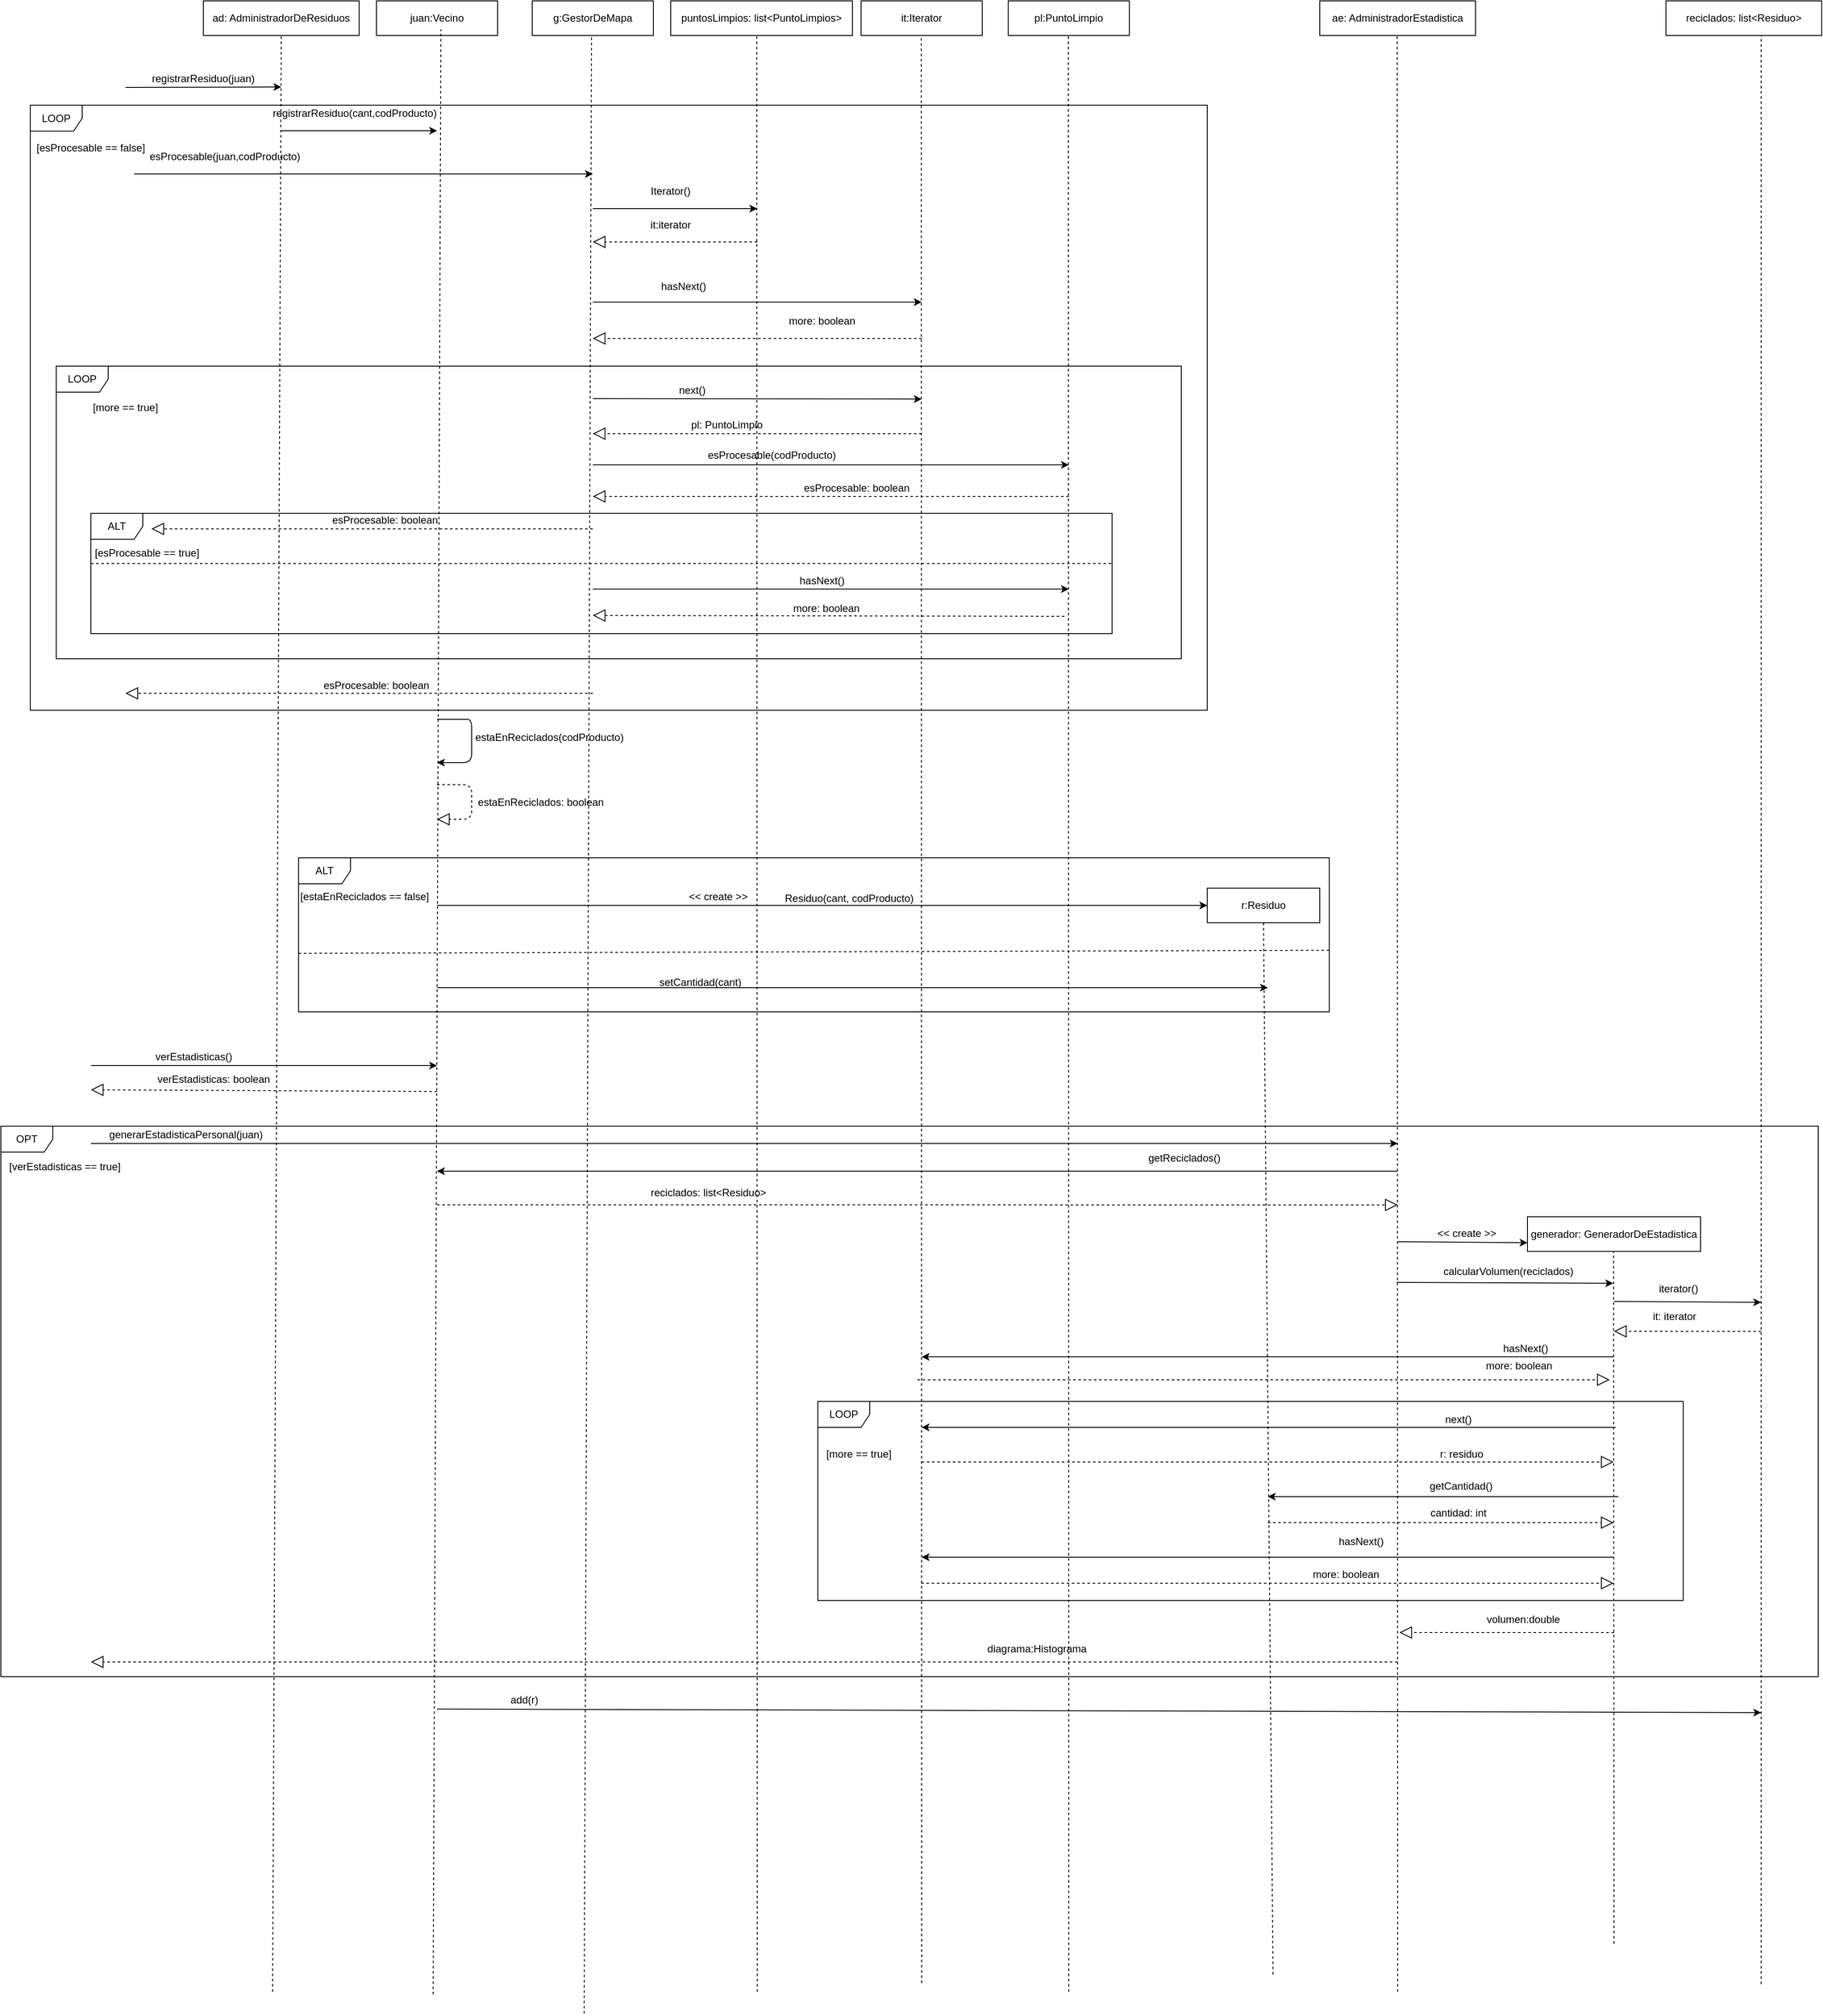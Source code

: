 <mxfile version="10.7.7" type="google"><diagram id="Yv37U2m92NdkImj4L7zf" name="Page-1"><mxGraphModel dx="1907" dy="484" grid="1" gridSize="10" guides="1" tooltips="1" connect="1" arrows="1" fold="1" page="1" pageScale="1" pageWidth="827" pageHeight="1169" math="0" shadow="0"><root><mxCell id="0"/><mxCell id="1" parent="0"/><mxCell id="UpBcacn9_H_8wH8GgSFQ-1" value="ad: AdministradorDeResiduos" style="rounded=0;whiteSpace=wrap;html=1;" parent="1" vertex="1"><mxGeometry x="10" y="20" width="180" height="40" as="geometry"/></mxCell><mxCell id="UpBcacn9_H_8wH8GgSFQ-2" value="" style="endArrow=none;dashed=1;html=1;entryX=0.5;entryY=1;entryDx=0;entryDy=0;" parent="1" target="UpBcacn9_H_8wH8GgSFQ-1" edge="1"><mxGeometry width="50" height="50" relative="1" as="geometry"><mxPoint x="90" y="2320" as="sourcePoint"/><mxPoint x="70" y="80" as="targetPoint"/></mxGeometry></mxCell><mxCell id="UpBcacn9_H_8wH8GgSFQ-3" value="juan:Vecino" style="rounded=0;whiteSpace=wrap;html=1;" parent="1" vertex="1"><mxGeometry x="210" y="20" width="140" height="40" as="geometry"/></mxCell><mxCell id="UpBcacn9_H_8wH8GgSFQ-4" value="g:GestorDeMapa" style="rounded=0;whiteSpace=wrap;html=1;" parent="1" vertex="1"><mxGeometry x="390" y="20" width="140" height="40" as="geometry"/></mxCell><mxCell id="UpBcacn9_H_8wH8GgSFQ-5" value="puntosLimpios: list&amp;lt;PuntoLimpios&amp;gt;" style="rounded=0;whiteSpace=wrap;html=1;" parent="1" vertex="1"><mxGeometry x="550" y="20" width="210" height="40" as="geometry"/></mxCell><mxCell id="UpBcacn9_H_8wH8GgSFQ-6" value="it:Iterator" style="rounded=0;whiteSpace=wrap;html=1;" parent="1" vertex="1"><mxGeometry x="770" y="20" width="140" height="40" as="geometry"/></mxCell><mxCell id="UpBcacn9_H_8wH8GgSFQ-8" value="" style="endArrow=none;dashed=1;html=1;entryX=0.5;entryY=1;entryDx=0;entryDy=0;" parent="1" edge="1"><mxGeometry width="50" height="50" relative="1" as="geometry"><mxPoint x="275.5" y="2323" as="sourcePoint"/><mxPoint x="284.5" y="53" as="targetPoint"/></mxGeometry></mxCell><mxCell id="UpBcacn9_H_8wH8GgSFQ-10" value="" style="endArrow=none;dashed=1;html=1;entryX=0.5;entryY=1;entryDx=0;entryDy=0;" parent="1" edge="1"><mxGeometry width="50" height="50" relative="1" as="geometry"><mxPoint x="650" y="2320" as="sourcePoint"/><mxPoint x="649.5" y="60" as="targetPoint"/></mxGeometry></mxCell><mxCell id="UpBcacn9_H_8wH8GgSFQ-11" value="" style="endArrow=none;dashed=1;html=1;entryX=0.5;entryY=1;entryDx=0;entryDy=0;" parent="1" edge="1"><mxGeometry width="50" height="50" relative="1" as="geometry"><mxPoint x="840" y="2310" as="sourcePoint"/><mxPoint x="839.5" y="60" as="targetPoint"/></mxGeometry></mxCell><mxCell id="UpBcacn9_H_8wH8GgSFQ-12" value="" style="endArrow=classic;html=1;" parent="1" edge="1"><mxGeometry width="50" height="50" relative="1" as="geometry"><mxPoint x="-80" y="120" as="sourcePoint"/><mxPoint x="100" y="119.5" as="targetPoint"/><Array as="points"/></mxGeometry></mxCell><mxCell id="UpBcacn9_H_8wH8GgSFQ-13" value="registrarResiduo(juan)" style="text;html=1;strokeColor=none;fillColor=none;align=center;verticalAlign=middle;whiteSpace=wrap;rounded=0;" parent="1" vertex="1"><mxGeometry x="-10" y="100" width="40" height="20" as="geometry"/></mxCell><mxCell id="UpBcacn9_H_8wH8GgSFQ-14" value="" style="endArrow=classic;html=1;" parent="1" edge="1"><mxGeometry width="50" height="50" relative="1" as="geometry"><mxPoint x="100" y="170" as="sourcePoint"/><mxPoint x="280" y="170" as="targetPoint"/><Array as="points"/></mxGeometry></mxCell><mxCell id="UpBcacn9_H_8wH8GgSFQ-15" value="registrarResiduo(cant,codProducto)" style="text;html=1;strokeColor=none;fillColor=none;align=center;verticalAlign=middle;whiteSpace=wrap;rounded=0;" parent="1" vertex="1"><mxGeometry x="70" y="140" width="230" height="20" as="geometry"/></mxCell><mxCell id="UpBcacn9_H_8wH8GgSFQ-18" value="" style="endArrow=classic;html=1;" parent="1" edge="1"><mxGeometry width="50" height="50" relative="1" as="geometry"><mxPoint x="-70" y="220" as="sourcePoint"/><mxPoint x="460" y="220" as="targetPoint"/><Array as="points"/></mxGeometry></mxCell><mxCell id="UpBcacn9_H_8wH8GgSFQ-19" value="esProcesable(juan,codProducto)" style="text;html=1;strokeColor=none;fillColor=none;align=center;verticalAlign=middle;whiteSpace=wrap;rounded=0;" parent="1" vertex="1"><mxGeometry x="-80" y="190" width="230" height="20" as="geometry"/></mxCell><mxCell id="UpBcacn9_H_8wH8GgSFQ-20" value="" style="endArrow=classic;html=1;" parent="1" edge="1"><mxGeometry width="50" height="50" relative="1" as="geometry"><mxPoint x="460" y="260" as="sourcePoint"/><mxPoint x="650" y="260" as="targetPoint"/><Array as="points"/></mxGeometry></mxCell><mxCell id="UpBcacn9_H_8wH8GgSFQ-21" value="Iterator()" style="text;html=1;strokeColor=none;fillColor=none;align=center;verticalAlign=middle;whiteSpace=wrap;rounded=0;" parent="1" vertex="1"><mxGeometry x="435" y="230" width="230" height="20" as="geometry"/></mxCell><mxCell id="UpBcacn9_H_8wH8GgSFQ-22" value="" style="endArrow=classic;html=1;" parent="1" edge="1"><mxGeometry width="50" height="50" relative="1" as="geometry"><mxPoint x="460" y="368" as="sourcePoint"/><mxPoint x="840" y="368" as="targetPoint"/><Array as="points"/></mxGeometry></mxCell><mxCell id="UpBcacn9_H_8wH8GgSFQ-23" value="hasNext()" style="text;html=1;strokeColor=none;fillColor=none;align=center;verticalAlign=middle;whiteSpace=wrap;rounded=0;" parent="1" vertex="1"><mxGeometry x="450" y="340" width="230" height="20" as="geometry"/></mxCell><mxCell id="UpBcacn9_H_8wH8GgSFQ-25" value="it:iterator" style="text;html=1;strokeColor=none;fillColor=none;align=center;verticalAlign=middle;whiteSpace=wrap;rounded=0;" parent="1" vertex="1"><mxGeometry x="435" y="268.5" width="230" height="20" as="geometry"/></mxCell><mxCell id="UpBcacn9_H_8wH8GgSFQ-28" value="" style="endArrow=block;dashed=1;endFill=0;endSize=12;html=1;" parent="1" edge="1"><mxGeometry width="160" relative="1" as="geometry"><mxPoint x="650" y="298.5" as="sourcePoint"/><mxPoint x="460" y="298.5" as="targetPoint"/></mxGeometry></mxCell><mxCell id="UpBcacn9_H_8wH8GgSFQ-29" value="more: boolean" style="text;html=1;strokeColor=none;fillColor=none;align=center;verticalAlign=middle;whiteSpace=wrap;rounded=0;" parent="1" vertex="1"><mxGeometry x="610" y="380" width="230" height="20" as="geometry"/></mxCell><mxCell id="UpBcacn9_H_8wH8GgSFQ-30" value="" style="endArrow=block;dashed=1;endFill=0;endSize=12;html=1;" parent="1" edge="1"><mxGeometry width="160" relative="1" as="geometry"><mxPoint x="840" y="410" as="sourcePoint"/><mxPoint x="460" y="410" as="targetPoint"/></mxGeometry></mxCell><mxCell id="UpBcacn9_H_8wH8GgSFQ-31" value="ALT" style="shape=umlFrame;whiteSpace=wrap;html=1;" parent="1" vertex="1"><mxGeometry x="-120" y="612" width="1180" height="139" as="geometry"/></mxCell><mxCell id="UpBcacn9_H_8wH8GgSFQ-32" value="[more == true]" style="text;html=1;strokeColor=none;fillColor=none;align=center;verticalAlign=middle;whiteSpace=wrap;rounded=0;" parent="1" vertex="1"><mxGeometry x="-120" y="480" width="80" height="20" as="geometry"/></mxCell><mxCell id="UpBcacn9_H_8wH8GgSFQ-34" value="next()" style="text;html=1;strokeColor=none;fillColor=none;align=center;verticalAlign=middle;whiteSpace=wrap;rounded=0;" parent="1" vertex="1"><mxGeometry x="460" y="460" width="230" height="20" as="geometry"/></mxCell><mxCell id="UpBcacn9_H_8wH8GgSFQ-36" value="" style="endArrow=classic;html=1;" parent="1" edge="1"><mxGeometry width="50" height="50" relative="1" as="geometry"><mxPoint x="460" y="479.5" as="sourcePoint"/><mxPoint x="840" y="480" as="targetPoint"/><Array as="points"/></mxGeometry></mxCell><mxCell id="UpBcacn9_H_8wH8GgSFQ-37" value="" style="endArrow=block;dashed=1;endFill=0;endSize=12;html=1;" parent="1" edge="1"><mxGeometry width="160" relative="1" as="geometry"><mxPoint x="840" y="520" as="sourcePoint"/><mxPoint x="460" y="520" as="targetPoint"/></mxGeometry></mxCell><mxCell id="UpBcacn9_H_8wH8GgSFQ-38" value="pl: PuntoLimpio" style="text;html=1;strokeColor=none;fillColor=none;align=center;verticalAlign=middle;whiteSpace=wrap;rounded=0;" parent="1" vertex="1"><mxGeometry x="500" y="500" width="230" height="20" as="geometry"/></mxCell><mxCell id="UpBcacn9_H_8wH8GgSFQ-39" value="pl:PuntoLimpio" style="rounded=0;whiteSpace=wrap;html=1;" parent="1" vertex="1"><mxGeometry x="940" y="20" width="140" height="40" as="geometry"/></mxCell><mxCell id="UpBcacn9_H_8wH8GgSFQ-40" value="" style="endArrow=none;dashed=1;html=1;entryX=0.5;entryY=1;entryDx=0;entryDy=0;" parent="1" edge="1"><mxGeometry width="50" height="50" relative="1" as="geometry"><mxPoint x="1010" y="2320" as="sourcePoint"/><mxPoint x="1009.5" y="60" as="targetPoint"/></mxGeometry></mxCell><mxCell id="UpBcacn9_H_8wH8GgSFQ-41" value="esProcesable(codProducto)" style="text;html=1;strokeColor=none;fillColor=none;align=center;verticalAlign=middle;whiteSpace=wrap;rounded=0;" parent="1" vertex="1"><mxGeometry x="552" y="534.5" width="230" height="20" as="geometry"/></mxCell><mxCell id="UpBcacn9_H_8wH8GgSFQ-42" value="" style="endArrow=classic;html=1;" parent="1" edge="1"><mxGeometry width="50" height="50" relative="1" as="geometry"><mxPoint x="460" y="556" as="sourcePoint"/><mxPoint x="1010" y="556" as="targetPoint"/><Array as="points"/></mxGeometry></mxCell><mxCell id="UpBcacn9_H_8wH8GgSFQ-43" value="" style="endArrow=block;dashed=1;endFill=0;endSize=12;html=1;" parent="1" edge="1"><mxGeometry width="160" relative="1" as="geometry"><mxPoint x="1010" y="592.5" as="sourcePoint"/><mxPoint x="460" y="592.5" as="targetPoint"/></mxGeometry></mxCell><mxCell id="UpBcacn9_H_8wH8GgSFQ-44" value="esProcesable: boolean" style="text;html=1;strokeColor=none;fillColor=none;align=center;verticalAlign=middle;whiteSpace=wrap;rounded=0;" parent="1" vertex="1"><mxGeometry x="650" y="573" width="230" height="20" as="geometry"/></mxCell><mxCell id="UpBcacn9_H_8wH8GgSFQ-45" value="" style="endArrow=classic;html=1;" parent="1" edge="1"><mxGeometry width="50" height="50" relative="1" as="geometry"><mxPoint x="460" y="699.5" as="sourcePoint"/><mxPoint x="1010" y="699.5" as="targetPoint"/><Array as="points"/></mxGeometry></mxCell><mxCell id="UpBcacn9_H_8wH8GgSFQ-46" value="hasNext()" style="text;html=1;strokeColor=none;fillColor=none;align=center;verticalAlign=middle;whiteSpace=wrap;rounded=0;" parent="1" vertex="1"><mxGeometry x="610" y="680" width="230" height="20" as="geometry"/></mxCell><mxCell id="UpBcacn9_H_8wH8GgSFQ-47" value="more: boolean" style="text;html=1;strokeColor=none;fillColor=none;align=center;verticalAlign=middle;whiteSpace=wrap;rounded=0;" parent="1" vertex="1"><mxGeometry x="615" y="711.5" width="230" height="20" as="geometry"/></mxCell><mxCell id="UpBcacn9_H_8wH8GgSFQ-48" value="" style="endArrow=block;dashed=1;endFill=0;endSize=12;html=1;" parent="1" edge="1"><mxGeometry width="160" relative="1" as="geometry"><mxPoint x="1005" y="731" as="sourcePoint"/><mxPoint x="460" y="730" as="targetPoint"/></mxGeometry></mxCell><mxCell id="UpBcacn9_H_8wH8GgSFQ-50" value="" style="endArrow=block;dashed=1;endFill=0;endSize=12;html=1;" parent="1" edge="1"><mxGeometry width="160" relative="1" as="geometry"><mxPoint x="460" y="630" as="sourcePoint"/><mxPoint x="-50" y="630" as="targetPoint"/></mxGeometry></mxCell><mxCell id="UpBcacn9_H_8wH8GgSFQ-51" value="esProcesable: boolean" style="text;html=1;strokeColor=none;fillColor=none;align=center;verticalAlign=middle;whiteSpace=wrap;rounded=0;" parent="1" vertex="1"><mxGeometry x="130" y="610" width="180" height="20" as="geometry"/></mxCell><mxCell id="UpBcacn9_H_8wH8GgSFQ-53" value="[esProcesable == true]" style="text;html=1;strokeColor=none;fillColor=none;align=center;verticalAlign=middle;whiteSpace=wrap;rounded=0;" parent="1" vertex="1"><mxGeometry x="-120" y="648" width="130" height="20" as="geometry"/></mxCell><mxCell id="UpBcacn9_H_8wH8GgSFQ-54" value="" style="endArrow=none;dashed=1;html=1;" parent="1" edge="1"><mxGeometry width="50" height="50" relative="1" as="geometry"><mxPoint x="-120" y="670" as="sourcePoint"/><mxPoint x="1062" y="670" as="targetPoint"/><Array as="points"><mxPoint x="-30" y="670"/></Array></mxGeometry></mxCell><mxCell id="UpBcacn9_H_8wH8GgSFQ-61" value="LOOP" style="shape=umlFrame;whiteSpace=wrap;html=1;width=60;height=30;" parent="1" vertex="1"><mxGeometry x="-160" y="442" width="1300" height="338" as="geometry"/></mxCell><mxCell id="UpBcacn9_H_8wH8GgSFQ-63" value="" style="endArrow=none;dashed=1;html=1;entryX=0.5;entryY=1;entryDx=0;entryDy=0;" parent="1" edge="1"><mxGeometry width="50" height="50" relative="1" as="geometry"><mxPoint x="450" y="2345.263" as="sourcePoint"/><mxPoint x="458.5" y="60" as="targetPoint"/></mxGeometry></mxCell><mxCell id="UpBcacn9_H_8wH8GgSFQ-64" value="esProcesable: boolean" style="text;html=1;strokeColor=none;fillColor=none;align=center;verticalAlign=middle;whiteSpace=wrap;rounded=0;" parent="1" vertex="1"><mxGeometry x="95" y="801.429" width="230" height="20" as="geometry"/></mxCell><mxCell id="UpBcacn9_H_8wH8GgSFQ-65" value="" style="endArrow=block;dashed=1;endFill=0;endSize=12;html=1;" parent="1" edge="1"><mxGeometry width="160" relative="1" as="geometry"><mxPoint x="460" y="820" as="sourcePoint"/><mxPoint x="-80" y="820" as="targetPoint"/></mxGeometry></mxCell><mxCell id="UpBcacn9_H_8wH8GgSFQ-68" value="LOOP" style="shape=umlFrame;whiteSpace=wrap;html=1;width=60;height=30;" parent="1" vertex="1"><mxGeometry x="-190" y="140.5" width="1360" height="699" as="geometry"/></mxCell><mxCell id="UpBcacn9_H_8wH8GgSFQ-69" value="[esProcesable == false]" style="text;html=1;strokeColor=none;fillColor=none;align=center;verticalAlign=middle;whiteSpace=wrap;rounded=0;" parent="1" vertex="1"><mxGeometry x="-200" y="180" width="160" height="20" as="geometry"/></mxCell><mxCell id="UpBcacn9_H_8wH8GgSFQ-70" value="" style="endArrow=classic;html=1;" parent="1" edge="1"><mxGeometry width="50" height="50" relative="1" as="geometry"><mxPoint x="280" y="850" as="sourcePoint"/><mxPoint x="280" y="900" as="targetPoint"/><Array as="points"><mxPoint x="300" y="850"/><mxPoint x="320" y="850"/><mxPoint x="320" y="900"/></Array></mxGeometry></mxCell><mxCell id="UpBcacn9_H_8wH8GgSFQ-71" value="estaEnReciclados(codProducto)" style="text;html=1;strokeColor=none;fillColor=none;align=center;verticalAlign=middle;whiteSpace=wrap;rounded=0;" parent="1" vertex="1"><mxGeometry x="320" y="860.5" width="180" height="20" as="geometry"/></mxCell><mxCell id="UpBcacn9_H_8wH8GgSFQ-72" value="" style="endArrow=block;dashed=1;endFill=0;endSize=12;html=1;" parent="1" edge="1"><mxGeometry width="160" relative="1" as="geometry"><mxPoint x="280" y="925.5" as="sourcePoint"/><mxPoint x="280" y="965.5" as="targetPoint"/><Array as="points"><mxPoint x="320" y="925.5"/><mxPoint x="320" y="965.5"/></Array></mxGeometry></mxCell><mxCell id="UpBcacn9_H_8wH8GgSFQ-73" value="estaEnReciclados: boolean" style="text;html=1;strokeColor=none;fillColor=none;align=center;verticalAlign=middle;whiteSpace=wrap;rounded=0;" parent="1" vertex="1"><mxGeometry x="320" y="935.5" width="160" height="20" as="geometry"/></mxCell><mxCell id="UpBcacn9_H_8wH8GgSFQ-74" value="" style="endArrow=classic;html=1;" parent="1" edge="1"><mxGeometry width="50" height="50" relative="1" as="geometry"><mxPoint x="280" y="1065" as="sourcePoint"/><mxPoint x="1170" y="1065" as="targetPoint"/></mxGeometry></mxCell><mxCell id="UpBcacn9_H_8wH8GgSFQ-75" value="r:Residuo" style="rounded=0;whiteSpace=wrap;html=1;" parent="1" vertex="1"><mxGeometry x="1170" y="1045" width="130" height="40" as="geometry"/></mxCell><mxCell id="UpBcacn9_H_8wH8GgSFQ-76" value="&amp;lt;&amp;lt; create &amp;gt;&amp;gt;" style="text;html=1;resizable=0;points=[];autosize=1;align=left;verticalAlign=top;spacingTop=-4;" parent="1" vertex="1"><mxGeometry x="569" y="1045" width="80" height="20" as="geometry"/></mxCell><mxCell id="UpBcacn9_H_8wH8GgSFQ-79" value="Residuo(cant, codProducto)" style="text;html=1;resizable=0;points=[];autosize=1;align=left;verticalAlign=top;spacingTop=-4;" parent="1" vertex="1"><mxGeometry x="680" y="1047" width="160" height="20" as="geometry"/></mxCell><mxCell id="UpBcacn9_H_8wH8GgSFQ-80" value="" style="endArrow=none;dashed=1;html=1;entryX=0.5;entryY=1;entryDx=0;entryDy=0;" parent="1" edge="1"><mxGeometry width="50" height="50" relative="1" as="geometry"><mxPoint x="1246" y="2300" as="sourcePoint"/><mxPoint x="1235" y="1085" as="targetPoint"/></mxGeometry></mxCell><mxCell id="UpBcacn9_H_8wH8GgSFQ-81" value="" style="endArrow=classic;html=1;" parent="1" edge="1"><mxGeometry width="50" height="50" relative="1" as="geometry"><mxPoint x="-120" y="1250" as="sourcePoint"/><mxPoint x="280" y="1250.0" as="targetPoint"/><Array as="points"/></mxGeometry></mxCell><mxCell id="UpBcacn9_H_8wH8GgSFQ-82" value="verEstadisticas()" style="text;html=1;strokeColor=none;fillColor=none;align=center;verticalAlign=middle;whiteSpace=wrap;rounded=0;" parent="1" vertex="1"><mxGeometry x="-91" y="1230" width="180" height="20" as="geometry"/></mxCell><mxCell id="UpBcacn9_H_8wH8GgSFQ-83" value="" style="endArrow=classic;html=1;" parent="1" edge="1"><mxGeometry width="50" height="50" relative="1" as="geometry"><mxPoint x="280" y="1160.0" as="sourcePoint"/><mxPoint x="1240" y="1160" as="targetPoint"/></mxGeometry></mxCell><mxCell id="UpBcacn9_H_8wH8GgSFQ-84" value="setCantidad(cant)" style="text;html=1;resizable=0;points=[];autosize=1;align=left;verticalAlign=top;spacingTop=-4;" parent="1" vertex="1"><mxGeometry x="535" y="1144" width="110" height="20" as="geometry"/></mxCell><mxCell id="UpBcacn9_H_8wH8GgSFQ-85" value="ALT" style="shape=umlFrame;whiteSpace=wrap;html=1;" parent="1" vertex="1"><mxGeometry x="120" y="1010" width="1191" height="178" as="geometry"/></mxCell><mxCell id="UpBcacn9_H_8wH8GgSFQ-88" value="" style="endArrow=none;dashed=1;html=1;entryX=1;entryY=0.6;entryDx=0;entryDy=0;entryPerimeter=0;exitX=0;exitY=0.62;exitDx=0;exitDy=0;exitPerimeter=0;" parent="1" source="UpBcacn9_H_8wH8GgSFQ-85" target="UpBcacn9_H_8wH8GgSFQ-85" edge="1"><mxGeometry width="50" height="50" relative="1" as="geometry"><mxPoint x="170" y="1120" as="sourcePoint"/><mxPoint x="1310" y="1110" as="targetPoint"/><Array as="points"/></mxGeometry></mxCell><mxCell id="UpBcacn9_H_8wH8GgSFQ-89" value="[estaEnReciclados == false]" style="text;html=1;resizable=0;points=[];autosize=1;align=left;verticalAlign=top;spacingTop=-4;" parent="1" vertex="1"><mxGeometry x="120" y="1045" width="160" height="20" as="geometry"/></mxCell><mxCell id="UpBcacn9_H_8wH8GgSFQ-91" value="" style="endArrow=block;dashed=1;endFill=0;endSize=12;html=1;" parent="1" edge="1"><mxGeometry width="160" relative="1" as="geometry"><mxPoint x="280" y="1280" as="sourcePoint"/><mxPoint x="-120" y="1278" as="targetPoint"/></mxGeometry></mxCell><mxCell id="UpBcacn9_H_8wH8GgSFQ-92" value="verEstadisticas: boolean" style="text;html=1;resizable=0;points=[];autosize=1;align=left;verticalAlign=top;spacingTop=-4;" parent="1" vertex="1"><mxGeometry x="-45" y="1256" width="150" height="20" as="geometry"/></mxCell><mxCell id="UpBcacn9_H_8wH8GgSFQ-93" value="ae: AdministradorEstadistica" style="rounded=0;whiteSpace=wrap;html=1;" parent="1" vertex="1"><mxGeometry x="1300" y="20" width="180" height="40" as="geometry"/></mxCell><mxCell id="UpBcacn9_H_8wH8GgSFQ-94" value="generador: GeneradorDeEstadistica" style="rounded=0;whiteSpace=wrap;html=1;" parent="1" vertex="1"><mxGeometry x="1540" y="1424.676" width="200" height="40" as="geometry"/></mxCell><mxCell id="UpBcacn9_H_8wH8GgSFQ-95" value="" style="endArrow=none;dashed=1;html=1;entryX=0.5;entryY=1;entryDx=0;entryDy=0;" parent="1" edge="1"><mxGeometry width="50" height="50" relative="1" as="geometry"><mxPoint x="1390" y="2320" as="sourcePoint"/><mxPoint x="1389.5" y="60" as="targetPoint"/></mxGeometry></mxCell><mxCell id="UpBcacn9_H_8wH8GgSFQ-96" value="" style="endArrow=none;dashed=1;html=1;entryX=0.5;entryY=1;entryDx=0;entryDy=0;" parent="1" edge="1"><mxGeometry width="50" height="50" relative="1" as="geometry"><mxPoint x="1640" y="2264.5" as="sourcePoint"/><mxPoint x="1639.5" y="1464.824" as="targetPoint"/></mxGeometry></mxCell><mxCell id="UpBcacn9_H_8wH8GgSFQ-97" value="" style="endArrow=classic;html=1;" parent="1" edge="1"><mxGeometry width="50" height="50" relative="1" as="geometry"><mxPoint x="-120" y="1340" as="sourcePoint"/><mxPoint x="1390" y="1340" as="targetPoint"/><Array as="points"/></mxGeometry></mxCell><mxCell id="UpBcacn9_H_8wH8GgSFQ-98" value="generarEstadisticaPersonal(juan)" style="text;html=1;strokeColor=none;fillColor=none;align=center;verticalAlign=middle;whiteSpace=wrap;rounded=0;" parent="1" vertex="1"><mxGeometry x="-100" y="1320" width="180" height="20" as="geometry"/></mxCell><mxCell id="UpBcacn9_H_8wH8GgSFQ-99" value="" style="endArrow=classic;html=1;entryX=0;entryY=0.75;entryDx=0;entryDy=0;" parent="1" target="UpBcacn9_H_8wH8GgSFQ-94" edge="1"><mxGeometry width="50" height="50" relative="1" as="geometry"><mxPoint x="1390" y="1453.5" as="sourcePoint"/><mxPoint x="1440" y="1428.794" as="targetPoint"/></mxGeometry></mxCell><mxCell id="UpBcacn9_H_8wH8GgSFQ-100" value="&amp;lt;&amp;lt; create &amp;gt;&amp;gt;" style="text;html=1;resizable=0;points=[];autosize=1;align=left;verticalAlign=top;spacingTop=-4;" parent="1" vertex="1"><mxGeometry x="1434" y="1433.5" width="80" height="20" as="geometry"/></mxCell><mxCell id="UpBcacn9_H_8wH8GgSFQ-101" value="" style="endArrow=classic;html=1;" parent="1" edge="1"><mxGeometry width="50" height="50" relative="1" as="geometry"><mxPoint x="1390" y="1372" as="sourcePoint"/><mxPoint x="280" y="1372" as="targetPoint"/><Array as="points"/></mxGeometry></mxCell><mxCell id="UpBcacn9_H_8wH8GgSFQ-103" value="getReciclados()" style="text;html=1;resizable=0;points=[];autosize=1;align=left;verticalAlign=top;spacingTop=-4;" parent="1" vertex="1"><mxGeometry x="1100" y="1347" width="100" height="20" as="geometry"/></mxCell><mxCell id="UpBcacn9_H_8wH8GgSFQ-104" value="" style="endArrow=block;dashed=1;endFill=0;endSize=12;html=1;" parent="1" edge="1"><mxGeometry width="160" relative="1" as="geometry"><mxPoint x="280" y="1410.824" as="sourcePoint"/><mxPoint x="1390" y="1411" as="targetPoint"/></mxGeometry></mxCell><mxCell id="UpBcacn9_H_8wH8GgSFQ-105" value="reciclados: list&amp;lt;Residuo&amp;gt;" style="text;html=1;resizable=0;points=[];autosize=1;align=left;verticalAlign=top;spacingTop=-4;" parent="1" vertex="1"><mxGeometry x="525" y="1387" width="150" height="20" as="geometry"/></mxCell><mxCell id="UpBcacn9_H_8wH8GgSFQ-106" value="" style="endArrow=classic;html=1;" parent="1" edge="1"><mxGeometry width="50" height="50" relative="1" as="geometry"><mxPoint x="1389.0" y="1500.5" as="sourcePoint"/><mxPoint x="1639" y="1501.5" as="targetPoint"/></mxGeometry></mxCell><mxCell id="UpBcacn9_H_8wH8GgSFQ-107" value="calcularVolumen(reciclados)" style="text;html=1;resizable=0;points=[];autosize=1;align=left;verticalAlign=top;spacingTop=-4;" parent="1" vertex="1"><mxGeometry x="1441" y="1477.5" width="170" height="20" as="geometry"/></mxCell><mxCell id="UpBcacn9_H_8wH8GgSFQ-108" value="reciclados: list&amp;lt;Residuo&amp;gt;" style="rounded=0;whiteSpace=wrap;html=1;" parent="1" vertex="1"><mxGeometry x="1700" y="20" width="180" height="40" as="geometry"/></mxCell><mxCell id="UpBcacn9_H_8wH8GgSFQ-109" value="" style="endArrow=none;dashed=1;html=1;entryX=0.5;entryY=1;entryDx=0;entryDy=0;" parent="1" edge="1"><mxGeometry width="50" height="50" relative="1" as="geometry"><mxPoint x="1810" y="2311.176" as="sourcePoint"/><mxPoint x="1810" y="60" as="targetPoint"/></mxGeometry></mxCell><mxCell id="UpBcacn9_H_8wH8GgSFQ-110" value="" style="endArrow=classic;html=1;" parent="1" edge="1"><mxGeometry width="50" height="50" relative="1" as="geometry"><mxPoint x="1640.0" y="1522.5" as="sourcePoint"/><mxPoint x="1810" y="1523.5" as="targetPoint"/></mxGeometry></mxCell><mxCell id="UpBcacn9_H_8wH8GgSFQ-111" value="iterator()" style="text;html=1;resizable=0;points=[];autosize=1;align=left;verticalAlign=top;spacingTop=-4;" parent="1" vertex="1"><mxGeometry x="1690" y="1497.5" width="60" height="20" as="geometry"/></mxCell><mxCell id="UpBcacn9_H_8wH8GgSFQ-112" value="" style="endArrow=block;dashed=1;endFill=0;endSize=12;html=1;" parent="1" edge="1"><mxGeometry width="160" relative="1" as="geometry"><mxPoint x="1810" y="1557.176" as="sourcePoint"/><mxPoint x="1640" y="1557" as="targetPoint"/></mxGeometry></mxCell><mxCell id="UpBcacn9_H_8wH8GgSFQ-113" value="it: iterator" style="text;html=1;resizable=0;points=[];autosize=1;align=left;verticalAlign=top;spacingTop=-4;" parent="1" vertex="1"><mxGeometry x="1683" y="1530" width="70" height="20" as="geometry"/></mxCell><mxCell id="UpBcacn9_H_8wH8GgSFQ-114" value="" style="endArrow=classic;html=1;" parent="1" edge="1"><mxGeometry width="50" height="50" relative="1" as="geometry"><mxPoint x="1640" y="1586.5" as="sourcePoint"/><mxPoint x="840" y="1586.5" as="targetPoint"/></mxGeometry></mxCell><mxCell id="UpBcacn9_H_8wH8GgSFQ-115" value="hasNext()" style="text;html=1;resizable=0;points=[];autosize=1;align=left;verticalAlign=top;spacingTop=-4;" parent="1" vertex="1"><mxGeometry x="1510" y="1567" width="70" height="20" as="geometry"/></mxCell><mxCell id="UpBcacn9_H_8wH8GgSFQ-116" value="" style="endArrow=block;dashed=1;endFill=0;endSize=12;html=1;" parent="1" edge="1"><mxGeometry width="160" relative="1" as="geometry"><mxPoint x="835" y="1613" as="sourcePoint"/><mxPoint x="1635" y="1613" as="targetPoint"/></mxGeometry></mxCell><mxCell id="UpBcacn9_H_8wH8GgSFQ-117" value="more: boolean" style="text;html=1;resizable=0;points=[];autosize=1;align=left;verticalAlign=top;spacingTop=-4;" parent="1" vertex="1"><mxGeometry x="1490" y="1587" width="90" height="20" as="geometry"/></mxCell><mxCell id="UpBcacn9_H_8wH8GgSFQ-118" value="" style="endArrow=classic;html=1;" parent="1" edge="1"><mxGeometry width="50" height="50" relative="1" as="geometry"><mxPoint x="1642" y="1668" as="sourcePoint"/><mxPoint x="840" y="1668" as="targetPoint"/></mxGeometry></mxCell><mxCell id="UpBcacn9_H_8wH8GgSFQ-119" value="next()" style="text;html=1;resizable=0;points=[];autosize=1;align=left;verticalAlign=top;spacingTop=-4;" parent="1" vertex="1"><mxGeometry x="1443" y="1649" width="50" height="20" as="geometry"/></mxCell><mxCell id="UpBcacn9_H_8wH8GgSFQ-120" value="" style="endArrow=block;dashed=1;endFill=0;endSize=12;html=1;" parent="1" edge="1"><mxGeometry width="160" relative="1" as="geometry"><mxPoint x="840" y="1708" as="sourcePoint"/><mxPoint x="1639.5" y="1708" as="targetPoint"/></mxGeometry></mxCell><mxCell id="UpBcacn9_H_8wH8GgSFQ-121" value="r: residuo" style="text;html=1;resizable=0;points=[];autosize=1;align=left;verticalAlign=top;spacingTop=-4;" parent="1" vertex="1"><mxGeometry x="1437" y="1689" width="70" height="20" as="geometry"/></mxCell><mxCell id="UpBcacn9_H_8wH8GgSFQ-122" value="" style="endArrow=classic;html=1;" parent="1" edge="1"><mxGeometry width="50" height="50" relative="1" as="geometry"><mxPoint x="1645" y="1748" as="sourcePoint"/><mxPoint x="1240" y="1748" as="targetPoint"/></mxGeometry></mxCell><mxCell id="UpBcacn9_H_8wH8GgSFQ-123" value="getCantidad()" style="text;html=1;resizable=0;points=[];autosize=1;align=left;verticalAlign=top;spacingTop=-4;" parent="1" vertex="1"><mxGeometry x="1425" y="1726" width="90" height="20" as="geometry"/></mxCell><mxCell id="UpBcacn9_H_8wH8GgSFQ-124" value="" style="endArrow=block;dashed=1;endFill=0;endSize=12;html=1;" parent="1" edge="1"><mxGeometry width="160" relative="1" as="geometry"><mxPoint x="1240" y="1778" as="sourcePoint"/><mxPoint x="1639.5" y="1778" as="targetPoint"/></mxGeometry></mxCell><mxCell id="UpBcacn9_H_8wH8GgSFQ-125" value="cantidad: int" style="text;html=1;resizable=0;points=[];autosize=1;align=left;verticalAlign=top;spacingTop=-4;" parent="1" vertex="1"><mxGeometry x="1426" y="1757" width="80" height="20" as="geometry"/></mxCell><mxCell id="UpBcacn9_H_8wH8GgSFQ-126" value="" style="endArrow=classic;html=1;" parent="1" edge="1"><mxGeometry width="50" height="50" relative="1" as="geometry"><mxPoint x="1640" y="1818" as="sourcePoint"/><mxPoint x="840.0" y="1818" as="targetPoint"/></mxGeometry></mxCell><mxCell id="UpBcacn9_H_8wH8GgSFQ-127" value="hasNext()" style="text;html=1;resizable=0;points=[];autosize=1;align=left;verticalAlign=top;spacingTop=-4;" parent="1" vertex="1"><mxGeometry x="1320" y="1790" width="70" height="20" as="geometry"/></mxCell><mxCell id="UpBcacn9_H_8wH8GgSFQ-128" value="" style="endArrow=block;dashed=1;endFill=0;endSize=12;html=1;" parent="1" edge="1"><mxGeometry width="160" relative="1" as="geometry"><mxPoint x="839.5" y="1848" as="sourcePoint"/><mxPoint x="1639.5" y="1848" as="targetPoint"/></mxGeometry></mxCell><mxCell id="UpBcacn9_H_8wH8GgSFQ-129" value="more: boolean" style="text;html=1;resizable=0;points=[];autosize=1;align=left;verticalAlign=top;spacingTop=-4;" parent="1" vertex="1"><mxGeometry x="1290" y="1828" width="90" height="20" as="geometry"/></mxCell><mxCell id="UpBcacn9_H_8wH8GgSFQ-130" value="LOOP" style="shape=umlFrame;whiteSpace=wrap;html=1;" parent="1" vertex="1"><mxGeometry x="720" y="1638" width="1000" height="230" as="geometry"/></mxCell><mxCell id="UpBcacn9_H_8wH8GgSFQ-131" value="[more == true]" style="text;html=1;strokeColor=none;fillColor=none;align=center;verticalAlign=middle;whiteSpace=wrap;rounded=0;" parent="1" vertex="1"><mxGeometry x="725" y="1689" width="85" height="20" as="geometry"/></mxCell><mxCell id="UpBcacn9_H_8wH8GgSFQ-132" value="" style="endArrow=block;dashed=1;endFill=0;endSize=12;html=1;" parent="1" edge="1"><mxGeometry width="160" relative="1" as="geometry"><mxPoint x="1640" y="1905" as="sourcePoint"/><mxPoint x="1392" y="1905" as="targetPoint"/></mxGeometry></mxCell><mxCell id="UpBcacn9_H_8wH8GgSFQ-133" value="volumen:double" style="text;html=1;resizable=0;points=[];autosize=1;align=left;verticalAlign=top;spacingTop=-4;" parent="1" vertex="1"><mxGeometry x="1491" y="1880" width="100" height="20" as="geometry"/></mxCell><mxCell id="UpBcacn9_H_8wH8GgSFQ-134" value="" style="endArrow=block;dashed=1;endFill=0;endSize=12;html=1;" parent="1" edge="1"><mxGeometry width="160" relative="1" as="geometry"><mxPoint x="1390" y="1939" as="sourcePoint"/><mxPoint x="-120" y="1939" as="targetPoint"/></mxGeometry></mxCell><mxCell id="UpBcacn9_H_8wH8GgSFQ-136" value="diagrama:Histograma" style="text;html=1;resizable=0;points=[];autosize=1;align=left;verticalAlign=top;spacingTop=-4;" parent="1" vertex="1"><mxGeometry x="914" y="1914" width="130" height="20" as="geometry"/></mxCell><mxCell id="UpBcacn9_H_8wH8GgSFQ-137" value="OPT" style="shape=umlFrame;whiteSpace=wrap;html=1;" parent="1" vertex="1"><mxGeometry x="-224" y="1320" width="2100" height="636" as="geometry"/></mxCell><mxCell id="UpBcacn9_H_8wH8GgSFQ-138" value="[verEstadisticas == true]" style="text;html=1;strokeColor=none;fillColor=none;align=center;verticalAlign=middle;whiteSpace=wrap;rounded=0;" parent="1" vertex="1"><mxGeometry x="-220" y="1357" width="140" height="20" as="geometry"/></mxCell><mxCell id="UpBcacn9_H_8wH8GgSFQ-140" value="" style="endArrow=classic;html=1;" parent="1" edge="1"><mxGeometry width="50" height="50" relative="1" as="geometry"><mxPoint x="280" y="1993.382" as="sourcePoint"/><mxPoint x="1810" y="1997.5" as="targetPoint"/></mxGeometry></mxCell><mxCell id="UpBcacn9_H_8wH8GgSFQ-141" value="add(r)" style="text;html=1;resizable=0;points=[];autosize=1;align=left;verticalAlign=top;spacingTop=-4;" parent="1" vertex="1"><mxGeometry x="363" y="1972.5" width="50" height="20" as="geometry"/></mxCell></root></mxGraphModel></diagram></mxfile>